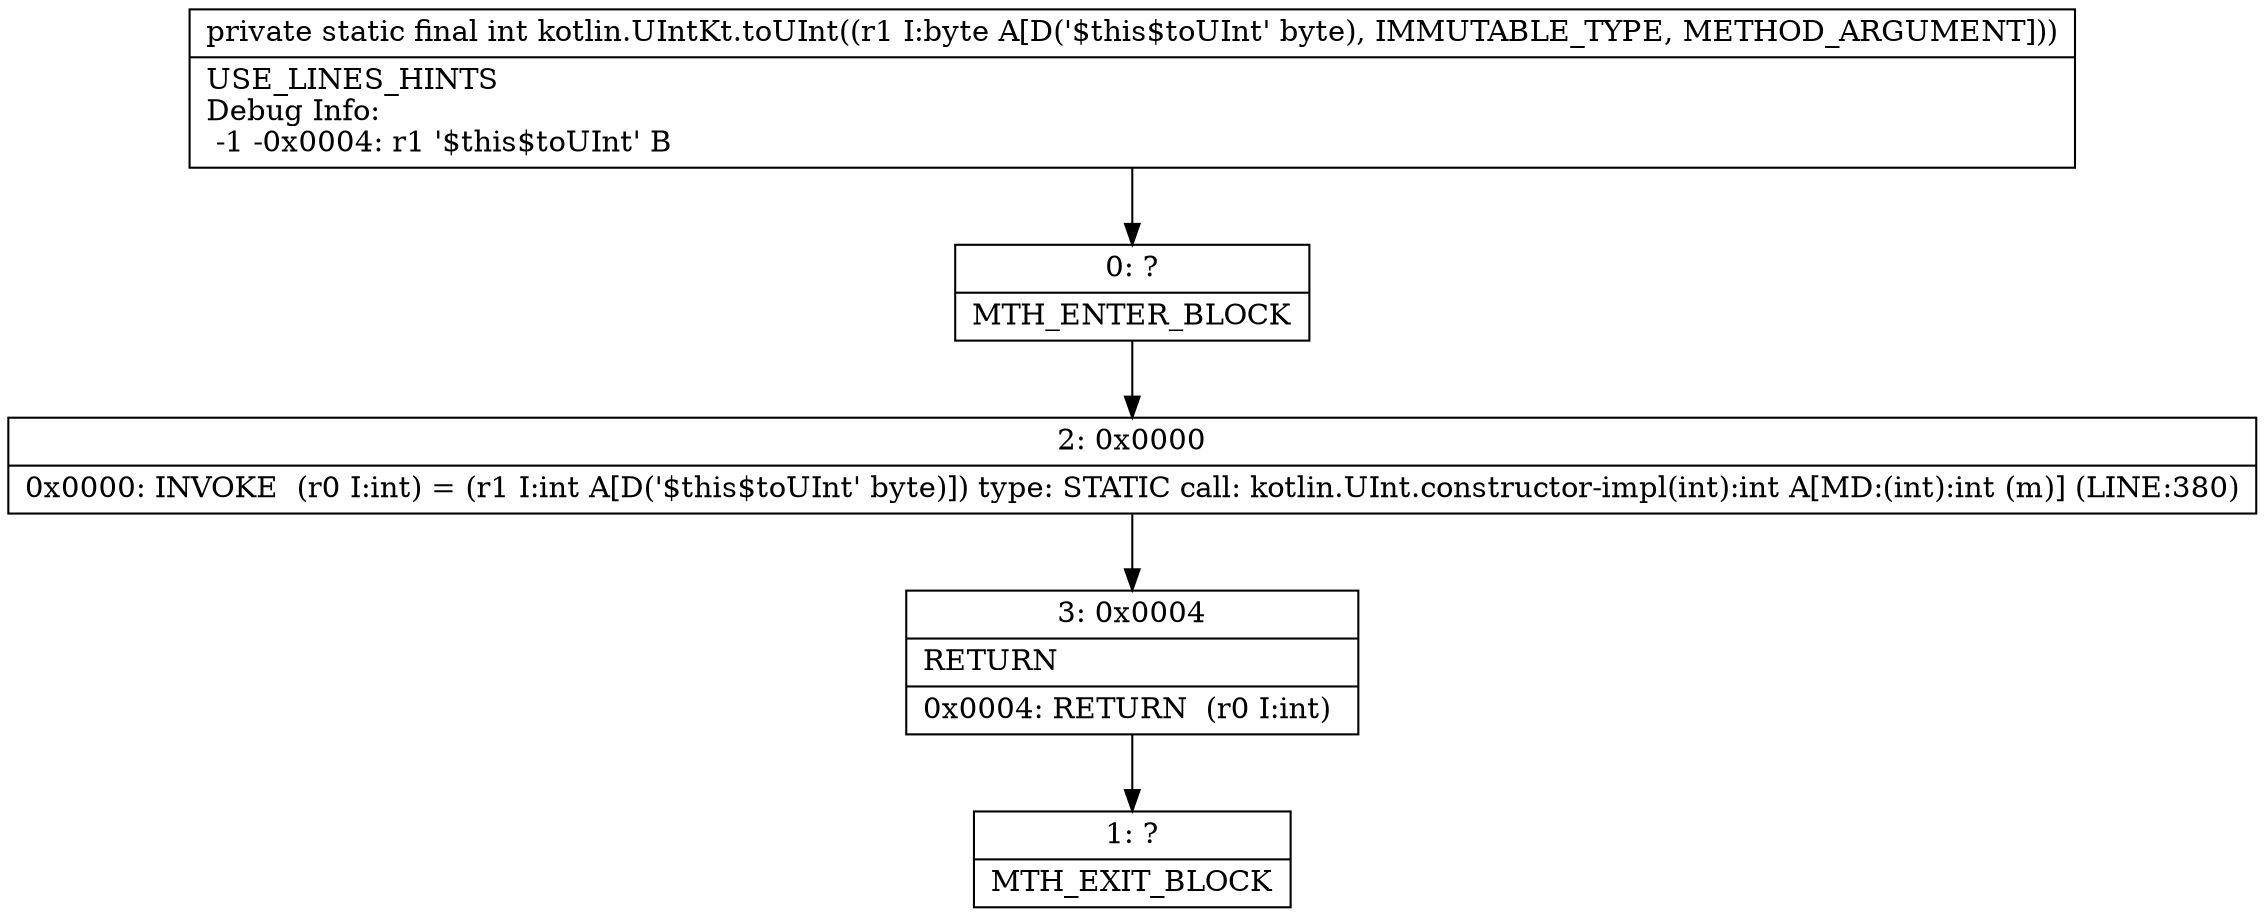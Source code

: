 digraph "CFG forkotlin.UIntKt.toUInt(B)I" {
Node_0 [shape=record,label="{0\:\ ?|MTH_ENTER_BLOCK\l}"];
Node_2 [shape=record,label="{2\:\ 0x0000|0x0000: INVOKE  (r0 I:int) = (r1 I:int A[D('$this$toUInt' byte)]) type: STATIC call: kotlin.UInt.constructor\-impl(int):int A[MD:(int):int (m)] (LINE:380)\l}"];
Node_3 [shape=record,label="{3\:\ 0x0004|RETURN\l|0x0004: RETURN  (r0 I:int) \l}"];
Node_1 [shape=record,label="{1\:\ ?|MTH_EXIT_BLOCK\l}"];
MethodNode[shape=record,label="{private static final int kotlin.UIntKt.toUInt((r1 I:byte A[D('$this$toUInt' byte), IMMUTABLE_TYPE, METHOD_ARGUMENT]))  | USE_LINES_HINTS\lDebug Info:\l  \-1 \-0x0004: r1 '$this$toUInt' B\l}"];
MethodNode -> Node_0;Node_0 -> Node_2;
Node_2 -> Node_3;
Node_3 -> Node_1;
}

